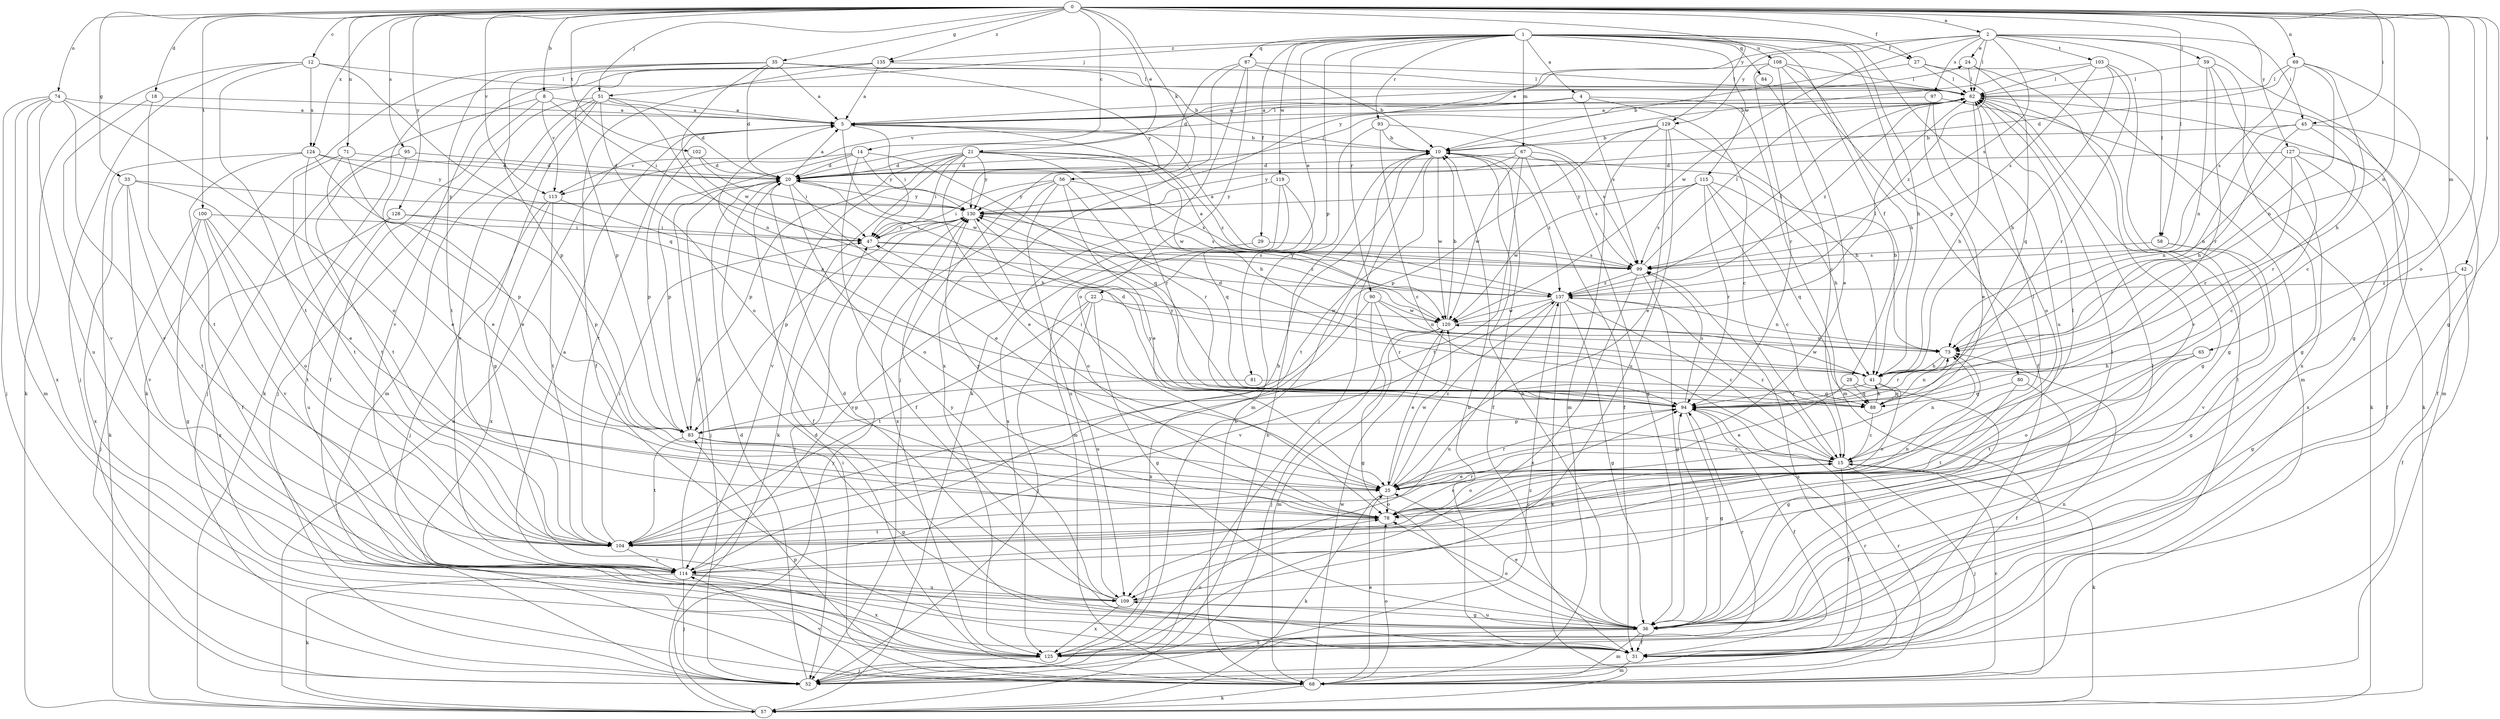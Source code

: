 strict digraph  {
0;
1;
2;
4;
5;
8;
10;
12;
14;
15;
18;
20;
21;
22;
24;
25;
27;
28;
29;
31;
33;
35;
36;
41;
42;
45;
47;
51;
52;
56;
57;
58;
59;
62;
65;
67;
68;
69;
71;
73;
74;
78;
80;
81;
83;
84;
87;
88;
90;
93;
94;
95;
97;
99;
100;
102;
103;
104;
108;
109;
113;
114;
115;
119;
120;
124;
125;
127;
128;
129;
130;
135;
137;
0 -> 2  [label=a];
0 -> 8  [label=b];
0 -> 12  [label=c];
0 -> 14  [label=c];
0 -> 18  [label=d];
0 -> 21  [label=e];
0 -> 27  [label=f];
0 -> 33  [label=g];
0 -> 35  [label=g];
0 -> 36  [label=g];
0 -> 42  [label=i];
0 -> 45  [label=i];
0 -> 51  [label=j];
0 -> 56  [label=k];
0 -> 58  [label=l];
0 -> 65  [label=m];
0 -> 69  [label=n];
0 -> 71  [label=n];
0 -> 73  [label=n];
0 -> 74  [label=o];
0 -> 78  [label=o];
0 -> 95  [label=s];
0 -> 100  [label=t];
0 -> 102  [label=t];
0 -> 113  [label=v];
0 -> 124  [label=x];
0 -> 127  [label=y];
0 -> 128  [label=y];
0 -> 129  [label=y];
0 -> 135  [label=z];
1 -> 4  [label=a];
1 -> 22  [label=e];
1 -> 27  [label=f];
1 -> 28  [label=f];
1 -> 29  [label=f];
1 -> 41  [label=h];
1 -> 51  [label=j];
1 -> 67  [label=m];
1 -> 80  [label=p];
1 -> 81  [label=p];
1 -> 84  [label=q];
1 -> 87  [label=q];
1 -> 90  [label=r];
1 -> 93  [label=r];
1 -> 108  [label=u];
1 -> 109  [label=u];
1 -> 115  [label=w];
1 -> 119  [label=w];
1 -> 135  [label=z];
2 -> 24  [label=e];
2 -> 36  [label=g];
2 -> 45  [label=i];
2 -> 58  [label=l];
2 -> 59  [label=l];
2 -> 62  [label=l];
2 -> 97  [label=s];
2 -> 99  [label=s];
2 -> 103  [label=t];
2 -> 120  [label=w];
2 -> 129  [label=y];
2 -> 130  [label=y];
4 -> 5  [label=a];
4 -> 15  [label=c];
4 -> 68  [label=m];
4 -> 99  [label=s];
4 -> 113  [label=v];
5 -> 10  [label=b];
5 -> 24  [label=e];
5 -> 47  [label=i];
5 -> 62  [label=l];
5 -> 104  [label=t];
5 -> 120  [label=w];
8 -> 5  [label=a];
8 -> 31  [label=f];
8 -> 47  [label=i];
8 -> 52  [label=j];
8 -> 113  [label=v];
10 -> 20  [label=d];
10 -> 31  [label=f];
10 -> 52  [label=j];
10 -> 104  [label=t];
10 -> 120  [label=w];
10 -> 137  [label=z];
12 -> 52  [label=j];
12 -> 57  [label=k];
12 -> 62  [label=l];
12 -> 88  [label=q];
12 -> 104  [label=t];
12 -> 124  [label=x];
14 -> 20  [label=d];
14 -> 31  [label=f];
14 -> 83  [label=p];
14 -> 88  [label=q];
14 -> 113  [label=v];
14 -> 130  [label=y];
15 -> 25  [label=e];
15 -> 31  [label=f];
15 -> 52  [label=j];
15 -> 57  [label=k];
15 -> 73  [label=n];
15 -> 78  [label=o];
15 -> 130  [label=y];
15 -> 137  [label=z];
18 -> 5  [label=a];
18 -> 104  [label=t];
18 -> 114  [label=v];
20 -> 5  [label=a];
20 -> 25  [label=e];
20 -> 31  [label=f];
20 -> 52  [label=j];
20 -> 62  [label=l];
20 -> 78  [label=o];
20 -> 130  [label=y];
21 -> 20  [label=d];
21 -> 25  [label=e];
21 -> 41  [label=h];
21 -> 47  [label=i];
21 -> 57  [label=k];
21 -> 83  [label=p];
21 -> 94  [label=r];
21 -> 114  [label=v];
21 -> 120  [label=w];
21 -> 130  [label=y];
21 -> 137  [label=z];
22 -> 36  [label=g];
22 -> 52  [label=j];
22 -> 104  [label=t];
22 -> 109  [label=u];
22 -> 120  [label=w];
24 -> 62  [label=l];
24 -> 88  [label=q];
24 -> 114  [label=v];
25 -> 57  [label=k];
25 -> 62  [label=l];
25 -> 78  [label=o];
25 -> 94  [label=r];
25 -> 120  [label=w];
25 -> 137  [label=z];
27 -> 10  [label=b];
27 -> 62  [label=l];
27 -> 68  [label=m];
27 -> 137  [label=z];
28 -> 25  [label=e];
28 -> 36  [label=g];
28 -> 88  [label=q];
29 -> 99  [label=s];
29 -> 114  [label=v];
31 -> 10  [label=b];
31 -> 62  [label=l];
31 -> 68  [label=m];
33 -> 25  [label=e];
33 -> 104  [label=t];
33 -> 114  [label=v];
33 -> 125  [label=x];
33 -> 130  [label=y];
35 -> 5  [label=a];
35 -> 10  [label=b];
35 -> 20  [label=d];
35 -> 57  [label=k];
35 -> 62  [label=l];
35 -> 83  [label=p];
35 -> 104  [label=t];
35 -> 120  [label=w];
35 -> 130  [label=y];
36 -> 10  [label=b];
36 -> 25  [label=e];
36 -> 31  [label=f];
36 -> 62  [label=l];
36 -> 68  [label=m];
36 -> 78  [label=o];
36 -> 94  [label=r];
36 -> 109  [label=u];
36 -> 125  [label=x];
41 -> 20  [label=d];
41 -> 78  [label=o];
41 -> 88  [label=q];
41 -> 94  [label=r];
41 -> 120  [label=w];
42 -> 31  [label=f];
42 -> 36  [label=g];
42 -> 137  [label=z];
45 -> 10  [label=b];
45 -> 31  [label=f];
45 -> 41  [label=h];
45 -> 73  [label=n];
45 -> 94  [label=r];
47 -> 99  [label=s];
47 -> 130  [label=y];
47 -> 137  [label=z];
51 -> 5  [label=a];
51 -> 20  [label=d];
51 -> 36  [label=g];
51 -> 52  [label=j];
51 -> 68  [label=m];
51 -> 73  [label=n];
51 -> 78  [label=o];
51 -> 114  [label=v];
52 -> 10  [label=b];
52 -> 20  [label=d];
52 -> 94  [label=r];
52 -> 99  [label=s];
52 -> 137  [label=z];
56 -> 25  [label=e];
56 -> 47  [label=i];
56 -> 94  [label=r];
56 -> 99  [label=s];
56 -> 109  [label=u];
56 -> 125  [label=x];
56 -> 130  [label=y];
57 -> 5  [label=a];
57 -> 10  [label=b];
57 -> 130  [label=y];
58 -> 36  [label=g];
58 -> 99  [label=s];
58 -> 114  [label=v];
59 -> 36  [label=g];
59 -> 62  [label=l];
59 -> 73  [label=n];
59 -> 94  [label=r];
59 -> 125  [label=x];
62 -> 5  [label=a];
62 -> 36  [label=g];
62 -> 41  [label=h];
62 -> 57  [label=k];
62 -> 68  [label=m];
62 -> 137  [label=z];
65 -> 41  [label=h];
65 -> 78  [label=o];
65 -> 104  [label=t];
67 -> 20  [label=d];
67 -> 31  [label=f];
67 -> 36  [label=g];
67 -> 99  [label=s];
67 -> 104  [label=t];
67 -> 120  [label=w];
67 -> 130  [label=y];
68 -> 15  [label=c];
68 -> 20  [label=d];
68 -> 25  [label=e];
68 -> 47  [label=i];
68 -> 57  [label=k];
68 -> 78  [label=o];
68 -> 83  [label=p];
68 -> 94  [label=r];
68 -> 114  [label=v];
68 -> 120  [label=w];
69 -> 15  [label=c];
69 -> 20  [label=d];
69 -> 41  [label=h];
69 -> 62  [label=l];
69 -> 73  [label=n];
69 -> 99  [label=s];
71 -> 20  [label=d];
71 -> 25  [label=e];
71 -> 83  [label=p];
71 -> 104  [label=t];
73 -> 10  [label=b];
73 -> 41  [label=h];
73 -> 94  [label=r];
74 -> 5  [label=a];
74 -> 52  [label=j];
74 -> 68  [label=m];
74 -> 78  [label=o];
74 -> 109  [label=u];
74 -> 114  [label=v];
74 -> 125  [label=x];
78 -> 15  [label=c];
78 -> 62  [label=l];
78 -> 104  [label=t];
78 -> 130  [label=y];
80 -> 31  [label=f];
80 -> 88  [label=q];
80 -> 104  [label=t];
81 -> 83  [label=p];
81 -> 88  [label=q];
83 -> 15  [label=c];
83 -> 36  [label=g];
83 -> 104  [label=t];
84 -> 25  [label=e];
87 -> 10  [label=b];
87 -> 52  [label=j];
87 -> 57  [label=k];
87 -> 62  [label=l];
87 -> 78  [label=o];
87 -> 125  [label=x];
88 -> 15  [label=c];
88 -> 41  [label=h];
88 -> 73  [label=n];
90 -> 36  [label=g];
90 -> 73  [label=n];
90 -> 94  [label=r];
90 -> 120  [label=w];
90 -> 125  [label=x];
93 -> 10  [label=b];
93 -> 15  [label=c];
93 -> 68  [label=m];
93 -> 99  [label=s];
94 -> 5  [label=a];
94 -> 20  [label=d];
94 -> 31  [label=f];
94 -> 36  [label=g];
94 -> 47  [label=i];
94 -> 83  [label=p];
94 -> 99  [label=s];
94 -> 130  [label=y];
95 -> 20  [label=d];
95 -> 25  [label=e];
95 -> 104  [label=t];
97 -> 5  [label=a];
97 -> 25  [label=e];
97 -> 57  [label=k];
97 -> 78  [label=o];
99 -> 5  [label=a];
99 -> 36  [label=g];
99 -> 62  [label=l];
99 -> 125  [label=x];
99 -> 137  [label=z];
100 -> 36  [label=g];
100 -> 47  [label=i];
100 -> 52  [label=j];
100 -> 78  [label=o];
100 -> 104  [label=t];
100 -> 114  [label=v];
102 -> 20  [label=d];
102 -> 47  [label=i];
102 -> 83  [label=p];
103 -> 10  [label=b];
103 -> 36  [label=g];
103 -> 41  [label=h];
103 -> 62  [label=l];
103 -> 94  [label=r];
103 -> 99  [label=s];
104 -> 15  [label=c];
104 -> 47  [label=i];
104 -> 73  [label=n];
104 -> 94  [label=r];
104 -> 114  [label=v];
108 -> 15  [label=c];
108 -> 20  [label=d];
108 -> 31  [label=f];
108 -> 41  [label=h];
108 -> 62  [label=l];
108 -> 94  [label=r];
109 -> 20  [label=d];
109 -> 36  [label=g];
109 -> 62  [label=l];
109 -> 125  [label=x];
109 -> 130  [label=y];
113 -> 41  [label=h];
113 -> 52  [label=j];
113 -> 104  [label=t];
113 -> 125  [label=x];
114 -> 5  [label=a];
114 -> 10  [label=b];
114 -> 20  [label=d];
114 -> 52  [label=j];
114 -> 57  [label=k];
114 -> 109  [label=u];
114 -> 125  [label=x];
115 -> 15  [label=c];
115 -> 41  [label=h];
115 -> 88  [label=q];
115 -> 94  [label=r];
115 -> 99  [label=s];
115 -> 120  [label=w];
115 -> 130  [label=y];
119 -> 68  [label=m];
119 -> 88  [label=q];
119 -> 125  [label=x];
119 -> 130  [label=y];
120 -> 10  [label=b];
120 -> 25  [label=e];
120 -> 52  [label=j];
120 -> 62  [label=l];
120 -> 68  [label=m];
120 -> 73  [label=n];
124 -> 20  [label=d];
124 -> 25  [label=e];
124 -> 31  [label=f];
124 -> 57  [label=k];
124 -> 104  [label=t];
124 -> 130  [label=y];
125 -> 52  [label=j];
125 -> 73  [label=n];
125 -> 78  [label=o];
125 -> 94  [label=r];
127 -> 15  [label=c];
127 -> 20  [label=d];
127 -> 31  [label=f];
127 -> 73  [label=n];
127 -> 94  [label=r];
127 -> 125  [label=x];
128 -> 47  [label=i];
128 -> 83  [label=p];
128 -> 109  [label=u];
128 -> 125  [label=x];
129 -> 10  [label=b];
129 -> 25  [label=e];
129 -> 41  [label=h];
129 -> 68  [label=m];
129 -> 83  [label=p];
129 -> 109  [label=u];
130 -> 47  [label=i];
130 -> 52  [label=j];
130 -> 78  [label=o];
130 -> 83  [label=p];
130 -> 99  [label=s];
135 -> 5  [label=a];
135 -> 31  [label=f];
135 -> 57  [label=k];
135 -> 62  [label=l];
135 -> 83  [label=p];
135 -> 114  [label=v];
137 -> 5  [label=a];
137 -> 15  [label=c];
137 -> 36  [label=g];
137 -> 57  [label=k];
137 -> 62  [label=l];
137 -> 73  [label=n];
137 -> 109  [label=u];
137 -> 114  [label=v];
137 -> 120  [label=w];
137 -> 130  [label=y];
}
